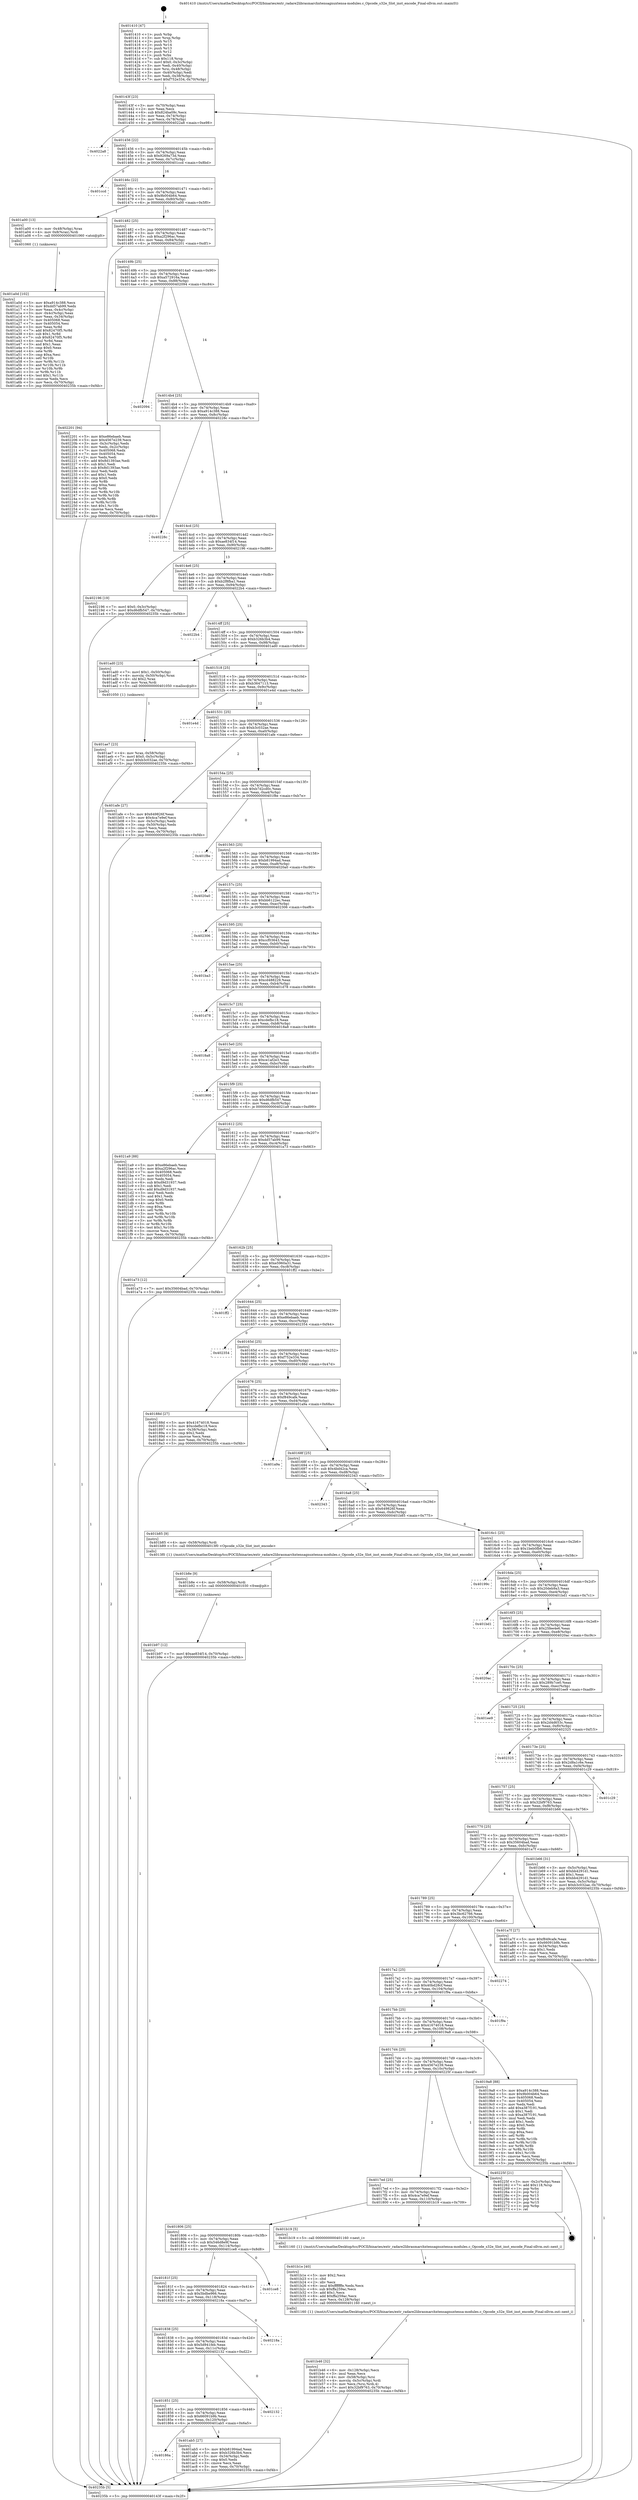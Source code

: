digraph "0x401410" {
  label = "0x401410 (/mnt/c/Users/mathe/Desktop/tcc/POCII/binaries/extr_radare2librasmarchxtensagnuxtensa-modules.c_Opcode_s32e_Slot_inst_encode_Final-ollvm.out::main(0))"
  labelloc = "t"
  node[shape=record]

  Entry [label="",width=0.3,height=0.3,shape=circle,fillcolor=black,style=filled]
  "0x40143f" [label="{
     0x40143f [23]\l
     | [instrs]\l
     &nbsp;&nbsp;0x40143f \<+3\>: mov -0x70(%rbp),%eax\l
     &nbsp;&nbsp;0x401442 \<+2\>: mov %eax,%ecx\l
     &nbsp;&nbsp;0x401444 \<+6\>: sub $0x824ba09c,%ecx\l
     &nbsp;&nbsp;0x40144a \<+3\>: mov %eax,-0x74(%rbp)\l
     &nbsp;&nbsp;0x40144d \<+3\>: mov %ecx,-0x78(%rbp)\l
     &nbsp;&nbsp;0x401450 \<+6\>: je 00000000004022a8 \<main+0xe98\>\l
  }"]
  "0x4022a8" [label="{
     0x4022a8\l
  }", style=dashed]
  "0x401456" [label="{
     0x401456 [22]\l
     | [instrs]\l
     &nbsp;&nbsp;0x401456 \<+5\>: jmp 000000000040145b \<main+0x4b\>\l
     &nbsp;&nbsp;0x40145b \<+3\>: mov -0x74(%rbp),%eax\l
     &nbsp;&nbsp;0x40145e \<+5\>: sub $0x9269a73d,%eax\l
     &nbsp;&nbsp;0x401463 \<+3\>: mov %eax,-0x7c(%rbp)\l
     &nbsp;&nbsp;0x401466 \<+6\>: je 0000000000401ccd \<main+0x8bd\>\l
  }"]
  Exit [label="",width=0.3,height=0.3,shape=circle,fillcolor=black,style=filled,peripheries=2]
  "0x401ccd" [label="{
     0x401ccd\l
  }", style=dashed]
  "0x40146c" [label="{
     0x40146c [22]\l
     | [instrs]\l
     &nbsp;&nbsp;0x40146c \<+5\>: jmp 0000000000401471 \<main+0x61\>\l
     &nbsp;&nbsp;0x401471 \<+3\>: mov -0x74(%rbp),%eax\l
     &nbsp;&nbsp;0x401474 \<+5\>: sub $0x9b004b64,%eax\l
     &nbsp;&nbsp;0x401479 \<+3\>: mov %eax,-0x80(%rbp)\l
     &nbsp;&nbsp;0x40147c \<+6\>: je 0000000000401a00 \<main+0x5f0\>\l
  }"]
  "0x401b97" [label="{
     0x401b97 [12]\l
     | [instrs]\l
     &nbsp;&nbsp;0x401b97 \<+7\>: movl $0xae834f14,-0x70(%rbp)\l
     &nbsp;&nbsp;0x401b9e \<+5\>: jmp 000000000040235b \<main+0xf4b\>\l
  }"]
  "0x401a00" [label="{
     0x401a00 [13]\l
     | [instrs]\l
     &nbsp;&nbsp;0x401a00 \<+4\>: mov -0x48(%rbp),%rax\l
     &nbsp;&nbsp;0x401a04 \<+4\>: mov 0x8(%rax),%rdi\l
     &nbsp;&nbsp;0x401a08 \<+5\>: call 0000000000401060 \<atoi@plt\>\l
     | [calls]\l
     &nbsp;&nbsp;0x401060 \{1\} (unknown)\l
  }"]
  "0x401482" [label="{
     0x401482 [25]\l
     | [instrs]\l
     &nbsp;&nbsp;0x401482 \<+5\>: jmp 0000000000401487 \<main+0x77\>\l
     &nbsp;&nbsp;0x401487 \<+3\>: mov -0x74(%rbp),%eax\l
     &nbsp;&nbsp;0x40148a \<+5\>: sub $0xa2f296ac,%eax\l
     &nbsp;&nbsp;0x40148f \<+6\>: mov %eax,-0x84(%rbp)\l
     &nbsp;&nbsp;0x401495 \<+6\>: je 0000000000402201 \<main+0xdf1\>\l
  }"]
  "0x401b8e" [label="{
     0x401b8e [9]\l
     | [instrs]\l
     &nbsp;&nbsp;0x401b8e \<+4\>: mov -0x58(%rbp),%rdi\l
     &nbsp;&nbsp;0x401b92 \<+5\>: call 0000000000401030 \<free@plt\>\l
     | [calls]\l
     &nbsp;&nbsp;0x401030 \{1\} (unknown)\l
  }"]
  "0x402201" [label="{
     0x402201 [94]\l
     | [instrs]\l
     &nbsp;&nbsp;0x402201 \<+5\>: mov $0xe86ebaeb,%eax\l
     &nbsp;&nbsp;0x402206 \<+5\>: mov $0x4567e239,%ecx\l
     &nbsp;&nbsp;0x40220b \<+3\>: mov -0x3c(%rbp),%edx\l
     &nbsp;&nbsp;0x40220e \<+3\>: mov %edx,-0x2c(%rbp)\l
     &nbsp;&nbsp;0x402211 \<+7\>: mov 0x405068,%edx\l
     &nbsp;&nbsp;0x402218 \<+7\>: mov 0x405054,%esi\l
     &nbsp;&nbsp;0x40221f \<+2\>: mov %edx,%edi\l
     &nbsp;&nbsp;0x402221 \<+6\>: add $0x8d1393ae,%edi\l
     &nbsp;&nbsp;0x402227 \<+3\>: sub $0x1,%edi\l
     &nbsp;&nbsp;0x40222a \<+6\>: sub $0x8d1393ae,%edi\l
     &nbsp;&nbsp;0x402230 \<+3\>: imul %edi,%edx\l
     &nbsp;&nbsp;0x402233 \<+3\>: and $0x1,%edx\l
     &nbsp;&nbsp;0x402236 \<+3\>: cmp $0x0,%edx\l
     &nbsp;&nbsp;0x402239 \<+4\>: sete %r8b\l
     &nbsp;&nbsp;0x40223d \<+3\>: cmp $0xa,%esi\l
     &nbsp;&nbsp;0x402240 \<+4\>: setl %r9b\l
     &nbsp;&nbsp;0x402244 \<+3\>: mov %r8b,%r10b\l
     &nbsp;&nbsp;0x402247 \<+3\>: and %r9b,%r10b\l
     &nbsp;&nbsp;0x40224a \<+3\>: xor %r9b,%r8b\l
     &nbsp;&nbsp;0x40224d \<+3\>: or %r8b,%r10b\l
     &nbsp;&nbsp;0x402250 \<+4\>: test $0x1,%r10b\l
     &nbsp;&nbsp;0x402254 \<+3\>: cmovne %ecx,%eax\l
     &nbsp;&nbsp;0x402257 \<+3\>: mov %eax,-0x70(%rbp)\l
     &nbsp;&nbsp;0x40225a \<+5\>: jmp 000000000040235b \<main+0xf4b\>\l
  }"]
  "0x40149b" [label="{
     0x40149b [25]\l
     | [instrs]\l
     &nbsp;&nbsp;0x40149b \<+5\>: jmp 00000000004014a0 \<main+0x90\>\l
     &nbsp;&nbsp;0x4014a0 \<+3\>: mov -0x74(%rbp),%eax\l
     &nbsp;&nbsp;0x4014a3 \<+5\>: sub $0xa572916a,%eax\l
     &nbsp;&nbsp;0x4014a8 \<+6\>: mov %eax,-0x88(%rbp)\l
     &nbsp;&nbsp;0x4014ae \<+6\>: je 0000000000402094 \<main+0xc84\>\l
  }"]
  "0x401b46" [label="{
     0x401b46 [32]\l
     | [instrs]\l
     &nbsp;&nbsp;0x401b46 \<+6\>: mov -0x128(%rbp),%ecx\l
     &nbsp;&nbsp;0x401b4c \<+3\>: imul %eax,%ecx\l
     &nbsp;&nbsp;0x401b4f \<+4\>: mov -0x58(%rbp),%rsi\l
     &nbsp;&nbsp;0x401b53 \<+4\>: movslq -0x5c(%rbp),%rdi\l
     &nbsp;&nbsp;0x401b57 \<+3\>: mov %ecx,(%rsi,%rdi,4)\l
     &nbsp;&nbsp;0x401b5a \<+7\>: movl $0x32bf9763,-0x70(%rbp)\l
     &nbsp;&nbsp;0x401b61 \<+5\>: jmp 000000000040235b \<main+0xf4b\>\l
  }"]
  "0x402094" [label="{
     0x402094\l
  }", style=dashed]
  "0x4014b4" [label="{
     0x4014b4 [25]\l
     | [instrs]\l
     &nbsp;&nbsp;0x4014b4 \<+5\>: jmp 00000000004014b9 \<main+0xa9\>\l
     &nbsp;&nbsp;0x4014b9 \<+3\>: mov -0x74(%rbp),%eax\l
     &nbsp;&nbsp;0x4014bc \<+5\>: sub $0xa914c388,%eax\l
     &nbsp;&nbsp;0x4014c1 \<+6\>: mov %eax,-0x8c(%rbp)\l
     &nbsp;&nbsp;0x4014c7 \<+6\>: je 000000000040228c \<main+0xe7c\>\l
  }"]
  "0x401b1e" [label="{
     0x401b1e [40]\l
     | [instrs]\l
     &nbsp;&nbsp;0x401b1e \<+5\>: mov $0x2,%ecx\l
     &nbsp;&nbsp;0x401b23 \<+1\>: cltd\l
     &nbsp;&nbsp;0x401b24 \<+2\>: idiv %ecx\l
     &nbsp;&nbsp;0x401b26 \<+6\>: imul $0xfffffffe,%edx,%ecx\l
     &nbsp;&nbsp;0x401b2c \<+6\>: sub $0xffa259ac,%ecx\l
     &nbsp;&nbsp;0x401b32 \<+3\>: add $0x1,%ecx\l
     &nbsp;&nbsp;0x401b35 \<+6\>: add $0xffa259ac,%ecx\l
     &nbsp;&nbsp;0x401b3b \<+6\>: mov %ecx,-0x128(%rbp)\l
     &nbsp;&nbsp;0x401b41 \<+5\>: call 0000000000401160 \<next_i\>\l
     | [calls]\l
     &nbsp;&nbsp;0x401160 \{1\} (/mnt/c/Users/mathe/Desktop/tcc/POCII/binaries/extr_radare2librasmarchxtensagnuxtensa-modules.c_Opcode_s32e_Slot_inst_encode_Final-ollvm.out::next_i)\l
  }"]
  "0x40228c" [label="{
     0x40228c\l
  }", style=dashed]
  "0x4014cd" [label="{
     0x4014cd [25]\l
     | [instrs]\l
     &nbsp;&nbsp;0x4014cd \<+5\>: jmp 00000000004014d2 \<main+0xc2\>\l
     &nbsp;&nbsp;0x4014d2 \<+3\>: mov -0x74(%rbp),%eax\l
     &nbsp;&nbsp;0x4014d5 \<+5\>: sub $0xae834f14,%eax\l
     &nbsp;&nbsp;0x4014da \<+6\>: mov %eax,-0x90(%rbp)\l
     &nbsp;&nbsp;0x4014e0 \<+6\>: je 0000000000402196 \<main+0xd86\>\l
  }"]
  "0x401ae7" [label="{
     0x401ae7 [23]\l
     | [instrs]\l
     &nbsp;&nbsp;0x401ae7 \<+4\>: mov %rax,-0x58(%rbp)\l
     &nbsp;&nbsp;0x401aeb \<+7\>: movl $0x0,-0x5c(%rbp)\l
     &nbsp;&nbsp;0x401af2 \<+7\>: movl $0xb3c032ae,-0x70(%rbp)\l
     &nbsp;&nbsp;0x401af9 \<+5\>: jmp 000000000040235b \<main+0xf4b\>\l
  }"]
  "0x402196" [label="{
     0x402196 [19]\l
     | [instrs]\l
     &nbsp;&nbsp;0x402196 \<+7\>: movl $0x0,-0x3c(%rbp)\l
     &nbsp;&nbsp;0x40219d \<+7\>: movl $0xd6dfb547,-0x70(%rbp)\l
     &nbsp;&nbsp;0x4021a4 \<+5\>: jmp 000000000040235b \<main+0xf4b\>\l
  }"]
  "0x4014e6" [label="{
     0x4014e6 [25]\l
     | [instrs]\l
     &nbsp;&nbsp;0x4014e6 \<+5\>: jmp 00000000004014eb \<main+0xdb\>\l
     &nbsp;&nbsp;0x4014eb \<+3\>: mov -0x74(%rbp),%eax\l
     &nbsp;&nbsp;0x4014ee \<+5\>: sub $0xb2f8fba1,%eax\l
     &nbsp;&nbsp;0x4014f3 \<+6\>: mov %eax,-0x94(%rbp)\l
     &nbsp;&nbsp;0x4014f9 \<+6\>: je 00000000004022b4 \<main+0xea4\>\l
  }"]
  "0x40186a" [label="{
     0x40186a\l
  }", style=dashed]
  "0x4022b4" [label="{
     0x4022b4\l
  }", style=dashed]
  "0x4014ff" [label="{
     0x4014ff [25]\l
     | [instrs]\l
     &nbsp;&nbsp;0x4014ff \<+5\>: jmp 0000000000401504 \<main+0xf4\>\l
     &nbsp;&nbsp;0x401504 \<+3\>: mov -0x74(%rbp),%eax\l
     &nbsp;&nbsp;0x401507 \<+5\>: sub $0xb326b3b4,%eax\l
     &nbsp;&nbsp;0x40150c \<+6\>: mov %eax,-0x98(%rbp)\l
     &nbsp;&nbsp;0x401512 \<+6\>: je 0000000000401ad0 \<main+0x6c0\>\l
  }"]
  "0x401ab5" [label="{
     0x401ab5 [27]\l
     | [instrs]\l
     &nbsp;&nbsp;0x401ab5 \<+5\>: mov $0xb81994ad,%eax\l
     &nbsp;&nbsp;0x401aba \<+5\>: mov $0xb326b3b4,%ecx\l
     &nbsp;&nbsp;0x401abf \<+3\>: mov -0x34(%rbp),%edx\l
     &nbsp;&nbsp;0x401ac2 \<+3\>: cmp $0x0,%edx\l
     &nbsp;&nbsp;0x401ac5 \<+3\>: cmove %ecx,%eax\l
     &nbsp;&nbsp;0x401ac8 \<+3\>: mov %eax,-0x70(%rbp)\l
     &nbsp;&nbsp;0x401acb \<+5\>: jmp 000000000040235b \<main+0xf4b\>\l
  }"]
  "0x401ad0" [label="{
     0x401ad0 [23]\l
     | [instrs]\l
     &nbsp;&nbsp;0x401ad0 \<+7\>: movl $0x1,-0x50(%rbp)\l
     &nbsp;&nbsp;0x401ad7 \<+4\>: movslq -0x50(%rbp),%rax\l
     &nbsp;&nbsp;0x401adb \<+4\>: shl $0x2,%rax\l
     &nbsp;&nbsp;0x401adf \<+3\>: mov %rax,%rdi\l
     &nbsp;&nbsp;0x401ae2 \<+5\>: call 0000000000401050 \<malloc@plt\>\l
     | [calls]\l
     &nbsp;&nbsp;0x401050 \{1\} (unknown)\l
  }"]
  "0x401518" [label="{
     0x401518 [25]\l
     | [instrs]\l
     &nbsp;&nbsp;0x401518 \<+5\>: jmp 000000000040151d \<main+0x10d\>\l
     &nbsp;&nbsp;0x40151d \<+3\>: mov -0x74(%rbp),%eax\l
     &nbsp;&nbsp;0x401520 \<+5\>: sub $0xb3647113,%eax\l
     &nbsp;&nbsp;0x401525 \<+6\>: mov %eax,-0x9c(%rbp)\l
     &nbsp;&nbsp;0x40152b \<+6\>: je 0000000000401e4d \<main+0xa3d\>\l
  }"]
  "0x401851" [label="{
     0x401851 [25]\l
     | [instrs]\l
     &nbsp;&nbsp;0x401851 \<+5\>: jmp 0000000000401856 \<main+0x446\>\l
     &nbsp;&nbsp;0x401856 \<+3\>: mov -0x74(%rbp),%eax\l
     &nbsp;&nbsp;0x401859 \<+5\>: sub $0x66091b9b,%eax\l
     &nbsp;&nbsp;0x40185e \<+6\>: mov %eax,-0x120(%rbp)\l
     &nbsp;&nbsp;0x401864 \<+6\>: je 0000000000401ab5 \<main+0x6a5\>\l
  }"]
  "0x401e4d" [label="{
     0x401e4d\l
  }", style=dashed]
  "0x401531" [label="{
     0x401531 [25]\l
     | [instrs]\l
     &nbsp;&nbsp;0x401531 \<+5\>: jmp 0000000000401536 \<main+0x126\>\l
     &nbsp;&nbsp;0x401536 \<+3\>: mov -0x74(%rbp),%eax\l
     &nbsp;&nbsp;0x401539 \<+5\>: sub $0xb3c032ae,%eax\l
     &nbsp;&nbsp;0x40153e \<+6\>: mov %eax,-0xa0(%rbp)\l
     &nbsp;&nbsp;0x401544 \<+6\>: je 0000000000401afe \<main+0x6ee\>\l
  }"]
  "0x402132" [label="{
     0x402132\l
  }", style=dashed]
  "0x401afe" [label="{
     0x401afe [27]\l
     | [instrs]\l
     &nbsp;&nbsp;0x401afe \<+5\>: mov $0x649826f,%eax\l
     &nbsp;&nbsp;0x401b03 \<+5\>: mov $0x4ca7e9ef,%ecx\l
     &nbsp;&nbsp;0x401b08 \<+3\>: mov -0x5c(%rbp),%edx\l
     &nbsp;&nbsp;0x401b0b \<+3\>: cmp -0x50(%rbp),%edx\l
     &nbsp;&nbsp;0x401b0e \<+3\>: cmovl %ecx,%eax\l
     &nbsp;&nbsp;0x401b11 \<+3\>: mov %eax,-0x70(%rbp)\l
     &nbsp;&nbsp;0x401b14 \<+5\>: jmp 000000000040235b \<main+0xf4b\>\l
  }"]
  "0x40154a" [label="{
     0x40154a [25]\l
     | [instrs]\l
     &nbsp;&nbsp;0x40154a \<+5\>: jmp 000000000040154f \<main+0x13f\>\l
     &nbsp;&nbsp;0x40154f \<+3\>: mov -0x74(%rbp),%eax\l
     &nbsp;&nbsp;0x401552 \<+5\>: sub $0xb7d2cd0c,%eax\l
     &nbsp;&nbsp;0x401557 \<+6\>: mov %eax,-0xa4(%rbp)\l
     &nbsp;&nbsp;0x40155d \<+6\>: je 0000000000401f8e \<main+0xb7e\>\l
  }"]
  "0x401838" [label="{
     0x401838 [25]\l
     | [instrs]\l
     &nbsp;&nbsp;0x401838 \<+5\>: jmp 000000000040183d \<main+0x42d\>\l
     &nbsp;&nbsp;0x40183d \<+3\>: mov -0x74(%rbp),%eax\l
     &nbsp;&nbsp;0x401840 \<+5\>: sub $0x5d941feb,%eax\l
     &nbsp;&nbsp;0x401845 \<+6\>: mov %eax,-0x11c(%rbp)\l
     &nbsp;&nbsp;0x40184b \<+6\>: je 0000000000402132 \<main+0xd22\>\l
  }"]
  "0x401f8e" [label="{
     0x401f8e\l
  }", style=dashed]
  "0x401563" [label="{
     0x401563 [25]\l
     | [instrs]\l
     &nbsp;&nbsp;0x401563 \<+5\>: jmp 0000000000401568 \<main+0x158\>\l
     &nbsp;&nbsp;0x401568 \<+3\>: mov -0x74(%rbp),%eax\l
     &nbsp;&nbsp;0x40156b \<+5\>: sub $0xb81994ad,%eax\l
     &nbsp;&nbsp;0x401570 \<+6\>: mov %eax,-0xa8(%rbp)\l
     &nbsp;&nbsp;0x401576 \<+6\>: je 00000000004020a0 \<main+0xc90\>\l
  }"]
  "0x40218a" [label="{
     0x40218a\l
  }", style=dashed]
  "0x4020a0" [label="{
     0x4020a0\l
  }", style=dashed]
  "0x40157c" [label="{
     0x40157c [25]\l
     | [instrs]\l
     &nbsp;&nbsp;0x40157c \<+5\>: jmp 0000000000401581 \<main+0x171\>\l
     &nbsp;&nbsp;0x401581 \<+3\>: mov -0x74(%rbp),%eax\l
     &nbsp;&nbsp;0x401584 \<+5\>: sub $0xbb6122ec,%eax\l
     &nbsp;&nbsp;0x401589 \<+6\>: mov %eax,-0xac(%rbp)\l
     &nbsp;&nbsp;0x40158f \<+6\>: je 0000000000402306 \<main+0xef6\>\l
  }"]
  "0x40181f" [label="{
     0x40181f [25]\l
     | [instrs]\l
     &nbsp;&nbsp;0x40181f \<+5\>: jmp 0000000000401824 \<main+0x414\>\l
     &nbsp;&nbsp;0x401824 \<+3\>: mov -0x74(%rbp),%eax\l
     &nbsp;&nbsp;0x401827 \<+5\>: sub $0x5bdbe966,%eax\l
     &nbsp;&nbsp;0x40182c \<+6\>: mov %eax,-0x118(%rbp)\l
     &nbsp;&nbsp;0x401832 \<+6\>: je 000000000040218a \<main+0xd7a\>\l
  }"]
  "0x402306" [label="{
     0x402306\l
  }", style=dashed]
  "0x401595" [label="{
     0x401595 [25]\l
     | [instrs]\l
     &nbsp;&nbsp;0x401595 \<+5\>: jmp 000000000040159a \<main+0x18a\>\l
     &nbsp;&nbsp;0x40159a \<+3\>: mov -0x74(%rbp),%eax\l
     &nbsp;&nbsp;0x40159d \<+5\>: sub $0xccf03643,%eax\l
     &nbsp;&nbsp;0x4015a2 \<+6\>: mov %eax,-0xb0(%rbp)\l
     &nbsp;&nbsp;0x4015a8 \<+6\>: je 0000000000401ba3 \<main+0x793\>\l
  }"]
  "0x401ce8" [label="{
     0x401ce8\l
  }", style=dashed]
  "0x401ba3" [label="{
     0x401ba3\l
  }", style=dashed]
  "0x4015ae" [label="{
     0x4015ae [25]\l
     | [instrs]\l
     &nbsp;&nbsp;0x4015ae \<+5\>: jmp 00000000004015b3 \<main+0x1a3\>\l
     &nbsp;&nbsp;0x4015b3 \<+3\>: mov -0x74(%rbp),%eax\l
     &nbsp;&nbsp;0x4015b6 \<+5\>: sub $0xcd488229,%eax\l
     &nbsp;&nbsp;0x4015bb \<+6\>: mov %eax,-0xb4(%rbp)\l
     &nbsp;&nbsp;0x4015c1 \<+6\>: je 0000000000401d78 \<main+0x968\>\l
  }"]
  "0x401806" [label="{
     0x401806 [25]\l
     | [instrs]\l
     &nbsp;&nbsp;0x401806 \<+5\>: jmp 000000000040180b \<main+0x3fb\>\l
     &nbsp;&nbsp;0x40180b \<+3\>: mov -0x74(%rbp),%eax\l
     &nbsp;&nbsp;0x40180e \<+5\>: sub $0x546d8e9f,%eax\l
     &nbsp;&nbsp;0x401813 \<+6\>: mov %eax,-0x114(%rbp)\l
     &nbsp;&nbsp;0x401819 \<+6\>: je 0000000000401ce8 \<main+0x8d8\>\l
  }"]
  "0x401d78" [label="{
     0x401d78\l
  }", style=dashed]
  "0x4015c7" [label="{
     0x4015c7 [25]\l
     | [instrs]\l
     &nbsp;&nbsp;0x4015c7 \<+5\>: jmp 00000000004015cc \<main+0x1bc\>\l
     &nbsp;&nbsp;0x4015cc \<+3\>: mov -0x74(%rbp),%eax\l
     &nbsp;&nbsp;0x4015cf \<+5\>: sub $0xcdefbc18,%eax\l
     &nbsp;&nbsp;0x4015d4 \<+6\>: mov %eax,-0xb8(%rbp)\l
     &nbsp;&nbsp;0x4015da \<+6\>: je 00000000004018a8 \<main+0x498\>\l
  }"]
  "0x401b19" [label="{
     0x401b19 [5]\l
     | [instrs]\l
     &nbsp;&nbsp;0x401b19 \<+5\>: call 0000000000401160 \<next_i\>\l
     | [calls]\l
     &nbsp;&nbsp;0x401160 \{1\} (/mnt/c/Users/mathe/Desktop/tcc/POCII/binaries/extr_radare2librasmarchxtensagnuxtensa-modules.c_Opcode_s32e_Slot_inst_encode_Final-ollvm.out::next_i)\l
  }"]
  "0x4018a8" [label="{
     0x4018a8\l
  }", style=dashed]
  "0x4015e0" [label="{
     0x4015e0 [25]\l
     | [instrs]\l
     &nbsp;&nbsp;0x4015e0 \<+5\>: jmp 00000000004015e5 \<main+0x1d5\>\l
     &nbsp;&nbsp;0x4015e5 \<+3\>: mov -0x74(%rbp),%eax\l
     &nbsp;&nbsp;0x4015e8 \<+5\>: sub $0xce1af2e3,%eax\l
     &nbsp;&nbsp;0x4015ed \<+6\>: mov %eax,-0xbc(%rbp)\l
     &nbsp;&nbsp;0x4015f3 \<+6\>: je 0000000000401900 \<main+0x4f0\>\l
  }"]
  "0x4017ed" [label="{
     0x4017ed [25]\l
     | [instrs]\l
     &nbsp;&nbsp;0x4017ed \<+5\>: jmp 00000000004017f2 \<main+0x3e2\>\l
     &nbsp;&nbsp;0x4017f2 \<+3\>: mov -0x74(%rbp),%eax\l
     &nbsp;&nbsp;0x4017f5 \<+5\>: sub $0x4ca7e9ef,%eax\l
     &nbsp;&nbsp;0x4017fa \<+6\>: mov %eax,-0x110(%rbp)\l
     &nbsp;&nbsp;0x401800 \<+6\>: je 0000000000401b19 \<main+0x709\>\l
  }"]
  "0x401900" [label="{
     0x401900\l
  }", style=dashed]
  "0x4015f9" [label="{
     0x4015f9 [25]\l
     | [instrs]\l
     &nbsp;&nbsp;0x4015f9 \<+5\>: jmp 00000000004015fe \<main+0x1ee\>\l
     &nbsp;&nbsp;0x4015fe \<+3\>: mov -0x74(%rbp),%eax\l
     &nbsp;&nbsp;0x401601 \<+5\>: sub $0xd6dfb547,%eax\l
     &nbsp;&nbsp;0x401606 \<+6\>: mov %eax,-0xc0(%rbp)\l
     &nbsp;&nbsp;0x40160c \<+6\>: je 00000000004021a9 \<main+0xd99\>\l
  }"]
  "0x40225f" [label="{
     0x40225f [21]\l
     | [instrs]\l
     &nbsp;&nbsp;0x40225f \<+3\>: mov -0x2c(%rbp),%eax\l
     &nbsp;&nbsp;0x402262 \<+7\>: add $0x118,%rsp\l
     &nbsp;&nbsp;0x402269 \<+1\>: pop %rbx\l
     &nbsp;&nbsp;0x40226a \<+2\>: pop %r12\l
     &nbsp;&nbsp;0x40226c \<+2\>: pop %r13\l
     &nbsp;&nbsp;0x40226e \<+2\>: pop %r14\l
     &nbsp;&nbsp;0x402270 \<+2\>: pop %r15\l
     &nbsp;&nbsp;0x402272 \<+1\>: pop %rbp\l
     &nbsp;&nbsp;0x402273 \<+1\>: ret\l
  }"]
  "0x4021a9" [label="{
     0x4021a9 [88]\l
     | [instrs]\l
     &nbsp;&nbsp;0x4021a9 \<+5\>: mov $0xe86ebaeb,%eax\l
     &nbsp;&nbsp;0x4021ae \<+5\>: mov $0xa2f296ac,%ecx\l
     &nbsp;&nbsp;0x4021b3 \<+7\>: mov 0x405068,%edx\l
     &nbsp;&nbsp;0x4021ba \<+7\>: mov 0x405054,%esi\l
     &nbsp;&nbsp;0x4021c1 \<+2\>: mov %edx,%edi\l
     &nbsp;&nbsp;0x4021c3 \<+6\>: sub $0xd9d31937,%edi\l
     &nbsp;&nbsp;0x4021c9 \<+3\>: sub $0x1,%edi\l
     &nbsp;&nbsp;0x4021cc \<+6\>: add $0xd9d31937,%edi\l
     &nbsp;&nbsp;0x4021d2 \<+3\>: imul %edi,%edx\l
     &nbsp;&nbsp;0x4021d5 \<+3\>: and $0x1,%edx\l
     &nbsp;&nbsp;0x4021d8 \<+3\>: cmp $0x0,%edx\l
     &nbsp;&nbsp;0x4021db \<+4\>: sete %r8b\l
     &nbsp;&nbsp;0x4021df \<+3\>: cmp $0xa,%esi\l
     &nbsp;&nbsp;0x4021e2 \<+4\>: setl %r9b\l
     &nbsp;&nbsp;0x4021e6 \<+3\>: mov %r8b,%r10b\l
     &nbsp;&nbsp;0x4021e9 \<+3\>: and %r9b,%r10b\l
     &nbsp;&nbsp;0x4021ec \<+3\>: xor %r9b,%r8b\l
     &nbsp;&nbsp;0x4021ef \<+3\>: or %r8b,%r10b\l
     &nbsp;&nbsp;0x4021f2 \<+4\>: test $0x1,%r10b\l
     &nbsp;&nbsp;0x4021f6 \<+3\>: cmovne %ecx,%eax\l
     &nbsp;&nbsp;0x4021f9 \<+3\>: mov %eax,-0x70(%rbp)\l
     &nbsp;&nbsp;0x4021fc \<+5\>: jmp 000000000040235b \<main+0xf4b\>\l
  }"]
  "0x401612" [label="{
     0x401612 [25]\l
     | [instrs]\l
     &nbsp;&nbsp;0x401612 \<+5\>: jmp 0000000000401617 \<main+0x207\>\l
     &nbsp;&nbsp;0x401617 \<+3\>: mov -0x74(%rbp),%eax\l
     &nbsp;&nbsp;0x40161a \<+5\>: sub $0xdd57ab99,%eax\l
     &nbsp;&nbsp;0x40161f \<+6\>: mov %eax,-0xc4(%rbp)\l
     &nbsp;&nbsp;0x401625 \<+6\>: je 0000000000401a73 \<main+0x663\>\l
  }"]
  "0x401a0d" [label="{
     0x401a0d [102]\l
     | [instrs]\l
     &nbsp;&nbsp;0x401a0d \<+5\>: mov $0xa914c388,%ecx\l
     &nbsp;&nbsp;0x401a12 \<+5\>: mov $0xdd57ab99,%edx\l
     &nbsp;&nbsp;0x401a17 \<+3\>: mov %eax,-0x4c(%rbp)\l
     &nbsp;&nbsp;0x401a1a \<+3\>: mov -0x4c(%rbp),%eax\l
     &nbsp;&nbsp;0x401a1d \<+3\>: mov %eax,-0x34(%rbp)\l
     &nbsp;&nbsp;0x401a20 \<+7\>: mov 0x405068,%eax\l
     &nbsp;&nbsp;0x401a27 \<+7\>: mov 0x405054,%esi\l
     &nbsp;&nbsp;0x401a2e \<+3\>: mov %eax,%r8d\l
     &nbsp;&nbsp;0x401a31 \<+7\>: add $0x82470f5,%r8d\l
     &nbsp;&nbsp;0x401a38 \<+4\>: sub $0x1,%r8d\l
     &nbsp;&nbsp;0x401a3c \<+7\>: sub $0x82470f5,%r8d\l
     &nbsp;&nbsp;0x401a43 \<+4\>: imul %r8d,%eax\l
     &nbsp;&nbsp;0x401a47 \<+3\>: and $0x1,%eax\l
     &nbsp;&nbsp;0x401a4a \<+3\>: cmp $0x0,%eax\l
     &nbsp;&nbsp;0x401a4d \<+4\>: sete %r9b\l
     &nbsp;&nbsp;0x401a51 \<+3\>: cmp $0xa,%esi\l
     &nbsp;&nbsp;0x401a54 \<+4\>: setl %r10b\l
     &nbsp;&nbsp;0x401a58 \<+3\>: mov %r9b,%r11b\l
     &nbsp;&nbsp;0x401a5b \<+3\>: and %r10b,%r11b\l
     &nbsp;&nbsp;0x401a5e \<+3\>: xor %r10b,%r9b\l
     &nbsp;&nbsp;0x401a61 \<+3\>: or %r9b,%r11b\l
     &nbsp;&nbsp;0x401a64 \<+4\>: test $0x1,%r11b\l
     &nbsp;&nbsp;0x401a68 \<+3\>: cmovne %edx,%ecx\l
     &nbsp;&nbsp;0x401a6b \<+3\>: mov %ecx,-0x70(%rbp)\l
     &nbsp;&nbsp;0x401a6e \<+5\>: jmp 000000000040235b \<main+0xf4b\>\l
  }"]
  "0x401a73" [label="{
     0x401a73 [12]\l
     | [instrs]\l
     &nbsp;&nbsp;0x401a73 \<+7\>: movl $0x35604bad,-0x70(%rbp)\l
     &nbsp;&nbsp;0x401a7a \<+5\>: jmp 000000000040235b \<main+0xf4b\>\l
  }"]
  "0x40162b" [label="{
     0x40162b [25]\l
     | [instrs]\l
     &nbsp;&nbsp;0x40162b \<+5\>: jmp 0000000000401630 \<main+0x220\>\l
     &nbsp;&nbsp;0x401630 \<+3\>: mov -0x74(%rbp),%eax\l
     &nbsp;&nbsp;0x401633 \<+5\>: sub $0xe5960a31,%eax\l
     &nbsp;&nbsp;0x401638 \<+6\>: mov %eax,-0xc8(%rbp)\l
     &nbsp;&nbsp;0x40163e \<+6\>: je 0000000000401ff2 \<main+0xbe2\>\l
  }"]
  "0x4017d4" [label="{
     0x4017d4 [25]\l
     | [instrs]\l
     &nbsp;&nbsp;0x4017d4 \<+5\>: jmp 00000000004017d9 \<main+0x3c9\>\l
     &nbsp;&nbsp;0x4017d9 \<+3\>: mov -0x74(%rbp),%eax\l
     &nbsp;&nbsp;0x4017dc \<+5\>: sub $0x4567e239,%eax\l
     &nbsp;&nbsp;0x4017e1 \<+6\>: mov %eax,-0x10c(%rbp)\l
     &nbsp;&nbsp;0x4017e7 \<+6\>: je 000000000040225f \<main+0xe4f\>\l
  }"]
  "0x401ff2" [label="{
     0x401ff2\l
  }", style=dashed]
  "0x401644" [label="{
     0x401644 [25]\l
     | [instrs]\l
     &nbsp;&nbsp;0x401644 \<+5\>: jmp 0000000000401649 \<main+0x239\>\l
     &nbsp;&nbsp;0x401649 \<+3\>: mov -0x74(%rbp),%eax\l
     &nbsp;&nbsp;0x40164c \<+5\>: sub $0xe86ebaeb,%eax\l
     &nbsp;&nbsp;0x401651 \<+6\>: mov %eax,-0xcc(%rbp)\l
     &nbsp;&nbsp;0x401657 \<+6\>: je 0000000000402354 \<main+0xf44\>\l
  }"]
  "0x4019a8" [label="{
     0x4019a8 [88]\l
     | [instrs]\l
     &nbsp;&nbsp;0x4019a8 \<+5\>: mov $0xa914c388,%eax\l
     &nbsp;&nbsp;0x4019ad \<+5\>: mov $0x9b004b64,%ecx\l
     &nbsp;&nbsp;0x4019b2 \<+7\>: mov 0x405068,%edx\l
     &nbsp;&nbsp;0x4019b9 \<+7\>: mov 0x405054,%esi\l
     &nbsp;&nbsp;0x4019c0 \<+2\>: mov %edx,%edi\l
     &nbsp;&nbsp;0x4019c2 \<+6\>: add $0xa387f191,%edi\l
     &nbsp;&nbsp;0x4019c8 \<+3\>: sub $0x1,%edi\l
     &nbsp;&nbsp;0x4019cb \<+6\>: sub $0xa387f191,%edi\l
     &nbsp;&nbsp;0x4019d1 \<+3\>: imul %edi,%edx\l
     &nbsp;&nbsp;0x4019d4 \<+3\>: and $0x1,%edx\l
     &nbsp;&nbsp;0x4019d7 \<+3\>: cmp $0x0,%edx\l
     &nbsp;&nbsp;0x4019da \<+4\>: sete %r8b\l
     &nbsp;&nbsp;0x4019de \<+3\>: cmp $0xa,%esi\l
     &nbsp;&nbsp;0x4019e1 \<+4\>: setl %r9b\l
     &nbsp;&nbsp;0x4019e5 \<+3\>: mov %r8b,%r10b\l
     &nbsp;&nbsp;0x4019e8 \<+3\>: and %r9b,%r10b\l
     &nbsp;&nbsp;0x4019eb \<+3\>: xor %r9b,%r8b\l
     &nbsp;&nbsp;0x4019ee \<+3\>: or %r8b,%r10b\l
     &nbsp;&nbsp;0x4019f1 \<+4\>: test $0x1,%r10b\l
     &nbsp;&nbsp;0x4019f5 \<+3\>: cmovne %ecx,%eax\l
     &nbsp;&nbsp;0x4019f8 \<+3\>: mov %eax,-0x70(%rbp)\l
     &nbsp;&nbsp;0x4019fb \<+5\>: jmp 000000000040235b \<main+0xf4b\>\l
  }"]
  "0x402354" [label="{
     0x402354\l
  }", style=dashed]
  "0x40165d" [label="{
     0x40165d [25]\l
     | [instrs]\l
     &nbsp;&nbsp;0x40165d \<+5\>: jmp 0000000000401662 \<main+0x252\>\l
     &nbsp;&nbsp;0x401662 \<+3\>: mov -0x74(%rbp),%eax\l
     &nbsp;&nbsp;0x401665 \<+5\>: sub $0xf752e334,%eax\l
     &nbsp;&nbsp;0x40166a \<+6\>: mov %eax,-0xd0(%rbp)\l
     &nbsp;&nbsp;0x401670 \<+6\>: je 000000000040188d \<main+0x47d\>\l
  }"]
  "0x4017bb" [label="{
     0x4017bb [25]\l
     | [instrs]\l
     &nbsp;&nbsp;0x4017bb \<+5\>: jmp 00000000004017c0 \<main+0x3b0\>\l
     &nbsp;&nbsp;0x4017c0 \<+3\>: mov -0x74(%rbp),%eax\l
     &nbsp;&nbsp;0x4017c3 \<+5\>: sub $0x41674018,%eax\l
     &nbsp;&nbsp;0x4017c8 \<+6\>: mov %eax,-0x108(%rbp)\l
     &nbsp;&nbsp;0x4017ce \<+6\>: je 00000000004019a8 \<main+0x598\>\l
  }"]
  "0x40188d" [label="{
     0x40188d [27]\l
     | [instrs]\l
     &nbsp;&nbsp;0x40188d \<+5\>: mov $0x41674018,%eax\l
     &nbsp;&nbsp;0x401892 \<+5\>: mov $0xcdefbc18,%ecx\l
     &nbsp;&nbsp;0x401897 \<+3\>: mov -0x38(%rbp),%edx\l
     &nbsp;&nbsp;0x40189a \<+3\>: cmp $0x2,%edx\l
     &nbsp;&nbsp;0x40189d \<+3\>: cmovne %ecx,%eax\l
     &nbsp;&nbsp;0x4018a0 \<+3\>: mov %eax,-0x70(%rbp)\l
     &nbsp;&nbsp;0x4018a3 \<+5\>: jmp 000000000040235b \<main+0xf4b\>\l
  }"]
  "0x401676" [label="{
     0x401676 [25]\l
     | [instrs]\l
     &nbsp;&nbsp;0x401676 \<+5\>: jmp 000000000040167b \<main+0x26b\>\l
     &nbsp;&nbsp;0x40167b \<+3\>: mov -0x74(%rbp),%eax\l
     &nbsp;&nbsp;0x40167e \<+5\>: sub $0xf849cafe,%eax\l
     &nbsp;&nbsp;0x401683 \<+6\>: mov %eax,-0xd4(%rbp)\l
     &nbsp;&nbsp;0x401689 \<+6\>: je 0000000000401a9a \<main+0x68a\>\l
  }"]
  "0x40235b" [label="{
     0x40235b [5]\l
     | [instrs]\l
     &nbsp;&nbsp;0x40235b \<+5\>: jmp 000000000040143f \<main+0x2f\>\l
  }"]
  "0x401410" [label="{
     0x401410 [47]\l
     | [instrs]\l
     &nbsp;&nbsp;0x401410 \<+1\>: push %rbp\l
     &nbsp;&nbsp;0x401411 \<+3\>: mov %rsp,%rbp\l
     &nbsp;&nbsp;0x401414 \<+2\>: push %r15\l
     &nbsp;&nbsp;0x401416 \<+2\>: push %r14\l
     &nbsp;&nbsp;0x401418 \<+2\>: push %r13\l
     &nbsp;&nbsp;0x40141a \<+2\>: push %r12\l
     &nbsp;&nbsp;0x40141c \<+1\>: push %rbx\l
     &nbsp;&nbsp;0x40141d \<+7\>: sub $0x118,%rsp\l
     &nbsp;&nbsp;0x401424 \<+7\>: movl $0x0,-0x3c(%rbp)\l
     &nbsp;&nbsp;0x40142b \<+3\>: mov %edi,-0x40(%rbp)\l
     &nbsp;&nbsp;0x40142e \<+4\>: mov %rsi,-0x48(%rbp)\l
     &nbsp;&nbsp;0x401432 \<+3\>: mov -0x40(%rbp),%edi\l
     &nbsp;&nbsp;0x401435 \<+3\>: mov %edi,-0x38(%rbp)\l
     &nbsp;&nbsp;0x401438 \<+7\>: movl $0xf752e334,-0x70(%rbp)\l
  }"]
  "0x401f9a" [label="{
     0x401f9a\l
  }", style=dashed]
  "0x401a9a" [label="{
     0x401a9a\l
  }", style=dashed]
  "0x40168f" [label="{
     0x40168f [25]\l
     | [instrs]\l
     &nbsp;&nbsp;0x40168f \<+5\>: jmp 0000000000401694 \<main+0x284\>\l
     &nbsp;&nbsp;0x401694 \<+3\>: mov -0x74(%rbp),%eax\l
     &nbsp;&nbsp;0x401697 \<+5\>: sub $0x4bd42ca,%eax\l
     &nbsp;&nbsp;0x40169c \<+6\>: mov %eax,-0xd8(%rbp)\l
     &nbsp;&nbsp;0x4016a2 \<+6\>: je 0000000000402343 \<main+0xf33\>\l
  }"]
  "0x4017a2" [label="{
     0x4017a2 [25]\l
     | [instrs]\l
     &nbsp;&nbsp;0x4017a2 \<+5\>: jmp 00000000004017a7 \<main+0x397\>\l
     &nbsp;&nbsp;0x4017a7 \<+3\>: mov -0x74(%rbp),%eax\l
     &nbsp;&nbsp;0x4017aa \<+5\>: sub $0x40bd28cf,%eax\l
     &nbsp;&nbsp;0x4017af \<+6\>: mov %eax,-0x104(%rbp)\l
     &nbsp;&nbsp;0x4017b5 \<+6\>: je 0000000000401f9a \<main+0xb8a\>\l
  }"]
  "0x402343" [label="{
     0x402343\l
  }", style=dashed]
  "0x4016a8" [label="{
     0x4016a8 [25]\l
     | [instrs]\l
     &nbsp;&nbsp;0x4016a8 \<+5\>: jmp 00000000004016ad \<main+0x29d\>\l
     &nbsp;&nbsp;0x4016ad \<+3\>: mov -0x74(%rbp),%eax\l
     &nbsp;&nbsp;0x4016b0 \<+5\>: sub $0x649826f,%eax\l
     &nbsp;&nbsp;0x4016b5 \<+6\>: mov %eax,-0xdc(%rbp)\l
     &nbsp;&nbsp;0x4016bb \<+6\>: je 0000000000401b85 \<main+0x775\>\l
  }"]
  "0x402274" [label="{
     0x402274\l
  }", style=dashed]
  "0x401b85" [label="{
     0x401b85 [9]\l
     | [instrs]\l
     &nbsp;&nbsp;0x401b85 \<+4\>: mov -0x58(%rbp),%rdi\l
     &nbsp;&nbsp;0x401b89 \<+5\>: call 00000000004013f0 \<Opcode_s32e_Slot_inst_encode\>\l
     | [calls]\l
     &nbsp;&nbsp;0x4013f0 \{1\} (/mnt/c/Users/mathe/Desktop/tcc/POCII/binaries/extr_radare2librasmarchxtensagnuxtensa-modules.c_Opcode_s32e_Slot_inst_encode_Final-ollvm.out::Opcode_s32e_Slot_inst_encode)\l
  }"]
  "0x4016c1" [label="{
     0x4016c1 [25]\l
     | [instrs]\l
     &nbsp;&nbsp;0x4016c1 \<+5\>: jmp 00000000004016c6 \<main+0x2b6\>\l
     &nbsp;&nbsp;0x4016c6 \<+3\>: mov -0x74(%rbp),%eax\l
     &nbsp;&nbsp;0x4016c9 \<+5\>: sub $0x1beb0fb6,%eax\l
     &nbsp;&nbsp;0x4016ce \<+6\>: mov %eax,-0xe0(%rbp)\l
     &nbsp;&nbsp;0x4016d4 \<+6\>: je 000000000040199c \<main+0x58c\>\l
  }"]
  "0x401789" [label="{
     0x401789 [25]\l
     | [instrs]\l
     &nbsp;&nbsp;0x401789 \<+5\>: jmp 000000000040178e \<main+0x37e\>\l
     &nbsp;&nbsp;0x40178e \<+3\>: mov -0x74(%rbp),%eax\l
     &nbsp;&nbsp;0x401791 \<+5\>: sub $0x3bc62766,%eax\l
     &nbsp;&nbsp;0x401796 \<+6\>: mov %eax,-0x100(%rbp)\l
     &nbsp;&nbsp;0x40179c \<+6\>: je 0000000000402274 \<main+0xe64\>\l
  }"]
  "0x40199c" [label="{
     0x40199c\l
  }", style=dashed]
  "0x4016da" [label="{
     0x4016da [25]\l
     | [instrs]\l
     &nbsp;&nbsp;0x4016da \<+5\>: jmp 00000000004016df \<main+0x2cf\>\l
     &nbsp;&nbsp;0x4016df \<+3\>: mov -0x74(%rbp),%eax\l
     &nbsp;&nbsp;0x4016e2 \<+5\>: sub $0x20deb9a3,%eax\l
     &nbsp;&nbsp;0x4016e7 \<+6\>: mov %eax,-0xe4(%rbp)\l
     &nbsp;&nbsp;0x4016ed \<+6\>: je 0000000000401bd1 \<main+0x7c1\>\l
  }"]
  "0x401a7f" [label="{
     0x401a7f [27]\l
     | [instrs]\l
     &nbsp;&nbsp;0x401a7f \<+5\>: mov $0xf849cafe,%eax\l
     &nbsp;&nbsp;0x401a84 \<+5\>: mov $0x66091b9b,%ecx\l
     &nbsp;&nbsp;0x401a89 \<+3\>: mov -0x34(%rbp),%edx\l
     &nbsp;&nbsp;0x401a8c \<+3\>: cmp $0x1,%edx\l
     &nbsp;&nbsp;0x401a8f \<+3\>: cmovl %ecx,%eax\l
     &nbsp;&nbsp;0x401a92 \<+3\>: mov %eax,-0x70(%rbp)\l
     &nbsp;&nbsp;0x401a95 \<+5\>: jmp 000000000040235b \<main+0xf4b\>\l
  }"]
  "0x401bd1" [label="{
     0x401bd1\l
  }", style=dashed]
  "0x4016f3" [label="{
     0x4016f3 [25]\l
     | [instrs]\l
     &nbsp;&nbsp;0x4016f3 \<+5\>: jmp 00000000004016f8 \<main+0x2e8\>\l
     &nbsp;&nbsp;0x4016f8 \<+3\>: mov -0x74(%rbp),%eax\l
     &nbsp;&nbsp;0x4016fb \<+5\>: sub $0x25fee4e6,%eax\l
     &nbsp;&nbsp;0x401700 \<+6\>: mov %eax,-0xe8(%rbp)\l
     &nbsp;&nbsp;0x401706 \<+6\>: je 00000000004020ac \<main+0xc9c\>\l
  }"]
  "0x401770" [label="{
     0x401770 [25]\l
     | [instrs]\l
     &nbsp;&nbsp;0x401770 \<+5\>: jmp 0000000000401775 \<main+0x365\>\l
     &nbsp;&nbsp;0x401775 \<+3\>: mov -0x74(%rbp),%eax\l
     &nbsp;&nbsp;0x401778 \<+5\>: sub $0x35604bad,%eax\l
     &nbsp;&nbsp;0x40177d \<+6\>: mov %eax,-0xfc(%rbp)\l
     &nbsp;&nbsp;0x401783 \<+6\>: je 0000000000401a7f \<main+0x66f\>\l
  }"]
  "0x4020ac" [label="{
     0x4020ac\l
  }", style=dashed]
  "0x40170c" [label="{
     0x40170c [25]\l
     | [instrs]\l
     &nbsp;&nbsp;0x40170c \<+5\>: jmp 0000000000401711 \<main+0x301\>\l
     &nbsp;&nbsp;0x401711 \<+3\>: mov -0x74(%rbp),%eax\l
     &nbsp;&nbsp;0x401714 \<+5\>: sub $0x289b7ce0,%eax\l
     &nbsp;&nbsp;0x401719 \<+6\>: mov %eax,-0xec(%rbp)\l
     &nbsp;&nbsp;0x40171f \<+6\>: je 0000000000401ee9 \<main+0xad9\>\l
  }"]
  "0x401b66" [label="{
     0x401b66 [31]\l
     | [instrs]\l
     &nbsp;&nbsp;0x401b66 \<+3\>: mov -0x5c(%rbp),%eax\l
     &nbsp;&nbsp;0x401b69 \<+5\>: add $0xbb4291d1,%eax\l
     &nbsp;&nbsp;0x401b6e \<+3\>: add $0x1,%eax\l
     &nbsp;&nbsp;0x401b71 \<+5\>: sub $0xbb4291d1,%eax\l
     &nbsp;&nbsp;0x401b76 \<+3\>: mov %eax,-0x5c(%rbp)\l
     &nbsp;&nbsp;0x401b79 \<+7\>: movl $0xb3c032ae,-0x70(%rbp)\l
     &nbsp;&nbsp;0x401b80 \<+5\>: jmp 000000000040235b \<main+0xf4b\>\l
  }"]
  "0x401ee9" [label="{
     0x401ee9\l
  }", style=dashed]
  "0x401725" [label="{
     0x401725 [25]\l
     | [instrs]\l
     &nbsp;&nbsp;0x401725 \<+5\>: jmp 000000000040172a \<main+0x31a\>\l
     &nbsp;&nbsp;0x40172a \<+3\>: mov -0x74(%rbp),%eax\l
     &nbsp;&nbsp;0x40172d \<+5\>: sub $0x2d4d653c,%eax\l
     &nbsp;&nbsp;0x401732 \<+6\>: mov %eax,-0xf0(%rbp)\l
     &nbsp;&nbsp;0x401738 \<+6\>: je 0000000000402325 \<main+0xf15\>\l
  }"]
  "0x401757" [label="{
     0x401757 [25]\l
     | [instrs]\l
     &nbsp;&nbsp;0x401757 \<+5\>: jmp 000000000040175c \<main+0x34c\>\l
     &nbsp;&nbsp;0x40175c \<+3\>: mov -0x74(%rbp),%eax\l
     &nbsp;&nbsp;0x40175f \<+5\>: sub $0x32bf9763,%eax\l
     &nbsp;&nbsp;0x401764 \<+6\>: mov %eax,-0xf8(%rbp)\l
     &nbsp;&nbsp;0x40176a \<+6\>: je 0000000000401b66 \<main+0x756\>\l
  }"]
  "0x402325" [label="{
     0x402325\l
  }", style=dashed]
  "0x40173e" [label="{
     0x40173e [25]\l
     | [instrs]\l
     &nbsp;&nbsp;0x40173e \<+5\>: jmp 0000000000401743 \<main+0x333\>\l
     &nbsp;&nbsp;0x401743 \<+3\>: mov -0x74(%rbp),%eax\l
     &nbsp;&nbsp;0x401746 \<+5\>: sub $0x2d8a1c6e,%eax\l
     &nbsp;&nbsp;0x40174b \<+6\>: mov %eax,-0xf4(%rbp)\l
     &nbsp;&nbsp;0x401751 \<+6\>: je 0000000000401c29 \<main+0x819\>\l
  }"]
  "0x401c29" [label="{
     0x401c29\l
  }", style=dashed]
  Entry -> "0x401410" [label=" 1"]
  "0x40143f" -> "0x4022a8" [label=" 0"]
  "0x40143f" -> "0x401456" [label=" 16"]
  "0x40225f" -> Exit [label=" 1"]
  "0x401456" -> "0x401ccd" [label=" 0"]
  "0x401456" -> "0x40146c" [label=" 16"]
  "0x402201" -> "0x40235b" [label=" 1"]
  "0x40146c" -> "0x401a00" [label=" 1"]
  "0x40146c" -> "0x401482" [label=" 15"]
  "0x4021a9" -> "0x40235b" [label=" 1"]
  "0x401482" -> "0x402201" [label=" 1"]
  "0x401482" -> "0x40149b" [label=" 14"]
  "0x402196" -> "0x40235b" [label=" 1"]
  "0x40149b" -> "0x402094" [label=" 0"]
  "0x40149b" -> "0x4014b4" [label=" 14"]
  "0x401b97" -> "0x40235b" [label=" 1"]
  "0x4014b4" -> "0x40228c" [label=" 0"]
  "0x4014b4" -> "0x4014cd" [label=" 14"]
  "0x401b8e" -> "0x401b97" [label=" 1"]
  "0x4014cd" -> "0x402196" [label=" 1"]
  "0x4014cd" -> "0x4014e6" [label=" 13"]
  "0x401b85" -> "0x401b8e" [label=" 1"]
  "0x4014e6" -> "0x4022b4" [label=" 0"]
  "0x4014e6" -> "0x4014ff" [label=" 13"]
  "0x401b66" -> "0x40235b" [label=" 1"]
  "0x4014ff" -> "0x401ad0" [label=" 1"]
  "0x4014ff" -> "0x401518" [label=" 12"]
  "0x401b46" -> "0x40235b" [label=" 1"]
  "0x401518" -> "0x401e4d" [label=" 0"]
  "0x401518" -> "0x401531" [label=" 12"]
  "0x401b19" -> "0x401b1e" [label=" 1"]
  "0x401531" -> "0x401afe" [label=" 2"]
  "0x401531" -> "0x40154a" [label=" 10"]
  "0x401afe" -> "0x40235b" [label=" 2"]
  "0x40154a" -> "0x401f8e" [label=" 0"]
  "0x40154a" -> "0x401563" [label=" 10"]
  "0x401ad0" -> "0x401ae7" [label=" 1"]
  "0x401563" -> "0x4020a0" [label=" 0"]
  "0x401563" -> "0x40157c" [label=" 10"]
  "0x401ab5" -> "0x40235b" [label=" 1"]
  "0x40157c" -> "0x402306" [label=" 0"]
  "0x40157c" -> "0x401595" [label=" 10"]
  "0x401851" -> "0x401ab5" [label=" 1"]
  "0x401595" -> "0x401ba3" [label=" 0"]
  "0x401595" -> "0x4015ae" [label=" 10"]
  "0x401b1e" -> "0x401b46" [label=" 1"]
  "0x4015ae" -> "0x401d78" [label=" 0"]
  "0x4015ae" -> "0x4015c7" [label=" 10"]
  "0x401838" -> "0x402132" [label=" 0"]
  "0x4015c7" -> "0x4018a8" [label=" 0"]
  "0x4015c7" -> "0x4015e0" [label=" 10"]
  "0x401ae7" -> "0x40235b" [label=" 1"]
  "0x4015e0" -> "0x401900" [label=" 0"]
  "0x4015e0" -> "0x4015f9" [label=" 10"]
  "0x40181f" -> "0x40218a" [label=" 0"]
  "0x4015f9" -> "0x4021a9" [label=" 1"]
  "0x4015f9" -> "0x401612" [label=" 9"]
  "0x401851" -> "0x40186a" [label=" 0"]
  "0x401612" -> "0x401a73" [label=" 1"]
  "0x401612" -> "0x40162b" [label=" 8"]
  "0x401806" -> "0x401ce8" [label=" 0"]
  "0x40162b" -> "0x401ff2" [label=" 0"]
  "0x40162b" -> "0x401644" [label=" 8"]
  "0x401838" -> "0x401851" [label=" 1"]
  "0x401644" -> "0x402354" [label=" 0"]
  "0x401644" -> "0x40165d" [label=" 8"]
  "0x4017ed" -> "0x401806" [label=" 1"]
  "0x40165d" -> "0x40188d" [label=" 1"]
  "0x40165d" -> "0x401676" [label=" 7"]
  "0x40188d" -> "0x40235b" [label=" 1"]
  "0x401410" -> "0x40143f" [label=" 1"]
  "0x40235b" -> "0x40143f" [label=" 15"]
  "0x40181f" -> "0x401838" [label=" 1"]
  "0x401676" -> "0x401a9a" [label=" 0"]
  "0x401676" -> "0x40168f" [label=" 7"]
  "0x4017d4" -> "0x4017ed" [label=" 2"]
  "0x40168f" -> "0x402343" [label=" 0"]
  "0x40168f" -> "0x4016a8" [label=" 7"]
  "0x401806" -> "0x40181f" [label=" 1"]
  "0x4016a8" -> "0x401b85" [label=" 1"]
  "0x4016a8" -> "0x4016c1" [label=" 6"]
  "0x401a7f" -> "0x40235b" [label=" 1"]
  "0x4016c1" -> "0x40199c" [label=" 0"]
  "0x4016c1" -> "0x4016da" [label=" 6"]
  "0x401a0d" -> "0x40235b" [label=" 1"]
  "0x4016da" -> "0x401bd1" [label=" 0"]
  "0x4016da" -> "0x4016f3" [label=" 6"]
  "0x401a00" -> "0x401a0d" [label=" 1"]
  "0x4016f3" -> "0x4020ac" [label=" 0"]
  "0x4016f3" -> "0x40170c" [label=" 6"]
  "0x4017bb" -> "0x4017d4" [label=" 3"]
  "0x40170c" -> "0x401ee9" [label=" 0"]
  "0x40170c" -> "0x401725" [label=" 6"]
  "0x4017bb" -> "0x4019a8" [label=" 1"]
  "0x401725" -> "0x402325" [label=" 0"]
  "0x401725" -> "0x40173e" [label=" 6"]
  "0x4017a2" -> "0x4017bb" [label=" 4"]
  "0x40173e" -> "0x401c29" [label=" 0"]
  "0x40173e" -> "0x401757" [label=" 6"]
  "0x4017ed" -> "0x401b19" [label=" 1"]
  "0x401757" -> "0x401b66" [label=" 1"]
  "0x401757" -> "0x401770" [label=" 5"]
  "0x4019a8" -> "0x40235b" [label=" 1"]
  "0x401770" -> "0x401a7f" [label=" 1"]
  "0x401770" -> "0x401789" [label=" 4"]
  "0x401a73" -> "0x40235b" [label=" 1"]
  "0x401789" -> "0x402274" [label=" 0"]
  "0x401789" -> "0x4017a2" [label=" 4"]
  "0x4017d4" -> "0x40225f" [label=" 1"]
  "0x4017a2" -> "0x401f9a" [label=" 0"]
}
